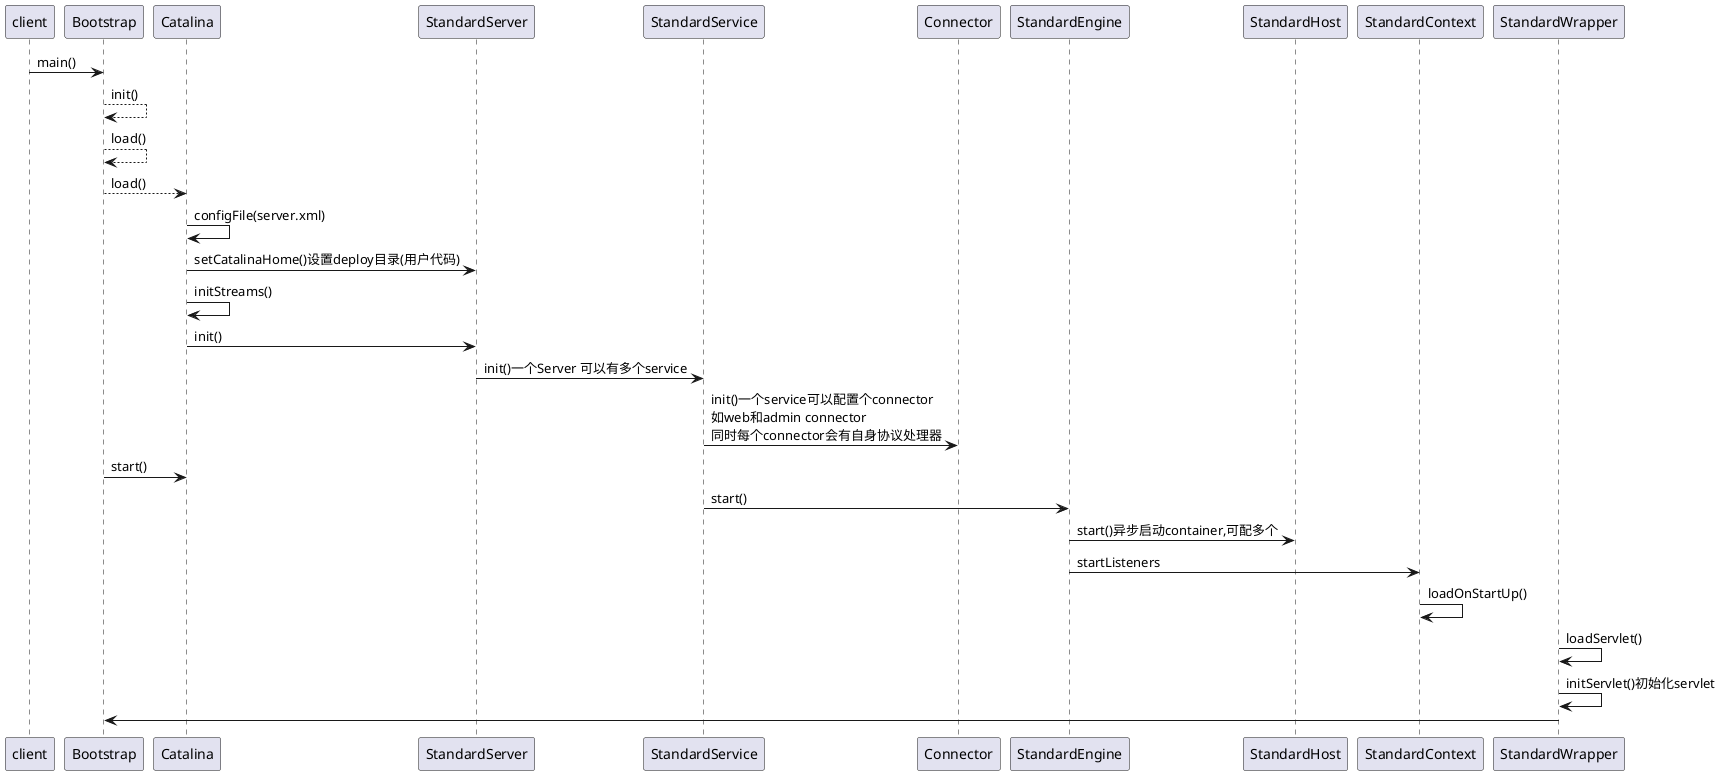 @startuml
client -> Bootstrap: main()
Bootstrap --> Bootstrap: init()
Bootstrap --> Bootstrap:load()
Bootstrap -->Catalina:load()
Catalina->Catalina:configFile(server.xml)
Catalina->StandardServer:setCatalinaHome()设置deploy目录(用户代码)
Catalina->Catalina:initStreams()
Catalina->StandardServer:init()
StandardServer->StandardService:init()一个Server 可以有多个service
StandardService->Connector:init()一个service可以配置个connector\n如web和admin connector\n同时每个connector会有自身协议处理器
Bootstrap -> Catalina:start()
StandardService->StandardEngine:start()
StandardEngine->StandardHost:start()异步启动container,可配多个
StandardEngine->StandardContext:startListeners
StandardContext->StandardContext:loadOnStartUp()
StandardWrapper->StandardWrapper:loadServlet()
StandardWrapper->StandardWrapper:initServlet()初始化servlet
StandardWrapper->Bootstrap:
@enduml